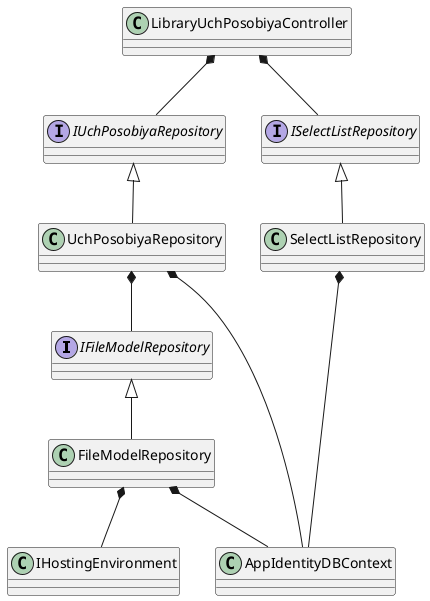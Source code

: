 ﻿@startuml

interface IFileModelRepository
interface IUchPosobiyaRepository
interface ISelectListRepository

together {
  class UchPosobiyaRepository
  class SelectListRepository  
}

LibraryUchPosobiyaController *-- IUchPosobiyaRepository
IUchPosobiyaRepository <|-- UchPosobiyaRepository
UchPosobiyaRepository *-- AppIdentityDBContext
UchPosobiyaRepository *-- IFileModelRepository
IFileModelRepository <|-- FileModelRepository
FileModelRepository *-- AppIdentityDBContext
FileModelRepository *-- IHostingEnvironment

LibraryUchPosobiyaController *-- ISelectListRepository
ISelectListRepository <|-- SelectListRepository
SelectListRepository *-- AppIdentityDBContext

@enduml